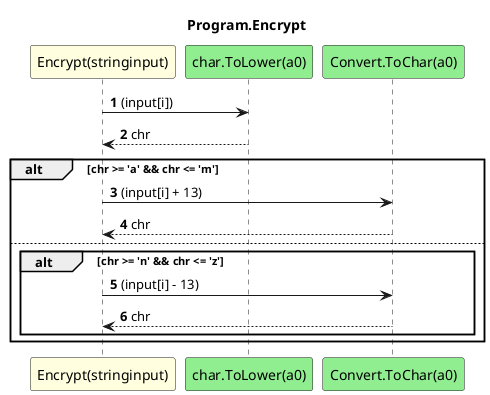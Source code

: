 @startuml Program.Encrypt
title Program.Encrypt
participant "Encrypt(stringinput)" as Encrypt_p0 #LightYellow
participant "char.ToLower(a0)" as char_ToLower_a0 #LightGreen
participant "Convert.ToChar(a0)" as Convert_ToChar_a0 #LightGreen
autonumber
Encrypt_p0 -> char_ToLower_a0 : (input[i])
char_ToLower_a0 --> Encrypt_p0 : chr
alt chr >= 'a' && chr <= 'm'
    Encrypt_p0 -> Convert_ToChar_a0 : (input[i] + 13)
    Convert_ToChar_a0 --> Encrypt_p0 : chr
    else
        alt chr >= 'n' && chr <= 'z'
            Encrypt_p0 -> Convert_ToChar_a0 : (input[i] - 13)
            Convert_ToChar_a0 --> Encrypt_p0 : chr
        end
end
@enduml
